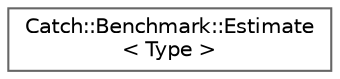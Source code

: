 digraph "Graphical Class Hierarchy"
{
 // LATEX_PDF_SIZE
  bgcolor="transparent";
  edge [fontname=Helvetica,fontsize=10,labelfontname=Helvetica,labelfontsize=10];
  node [fontname=Helvetica,fontsize=10,shape=box,height=0.2,width=0.4];
  rankdir="LR";
  Node0 [id="Node000000",label="Catch::Benchmark::Estimate\l\< Type \>",height=0.2,width=0.4,color="grey40", fillcolor="white", style="filled",URL="$structCatch_1_1Benchmark_1_1Estimate.html",tooltip=" "];
}
